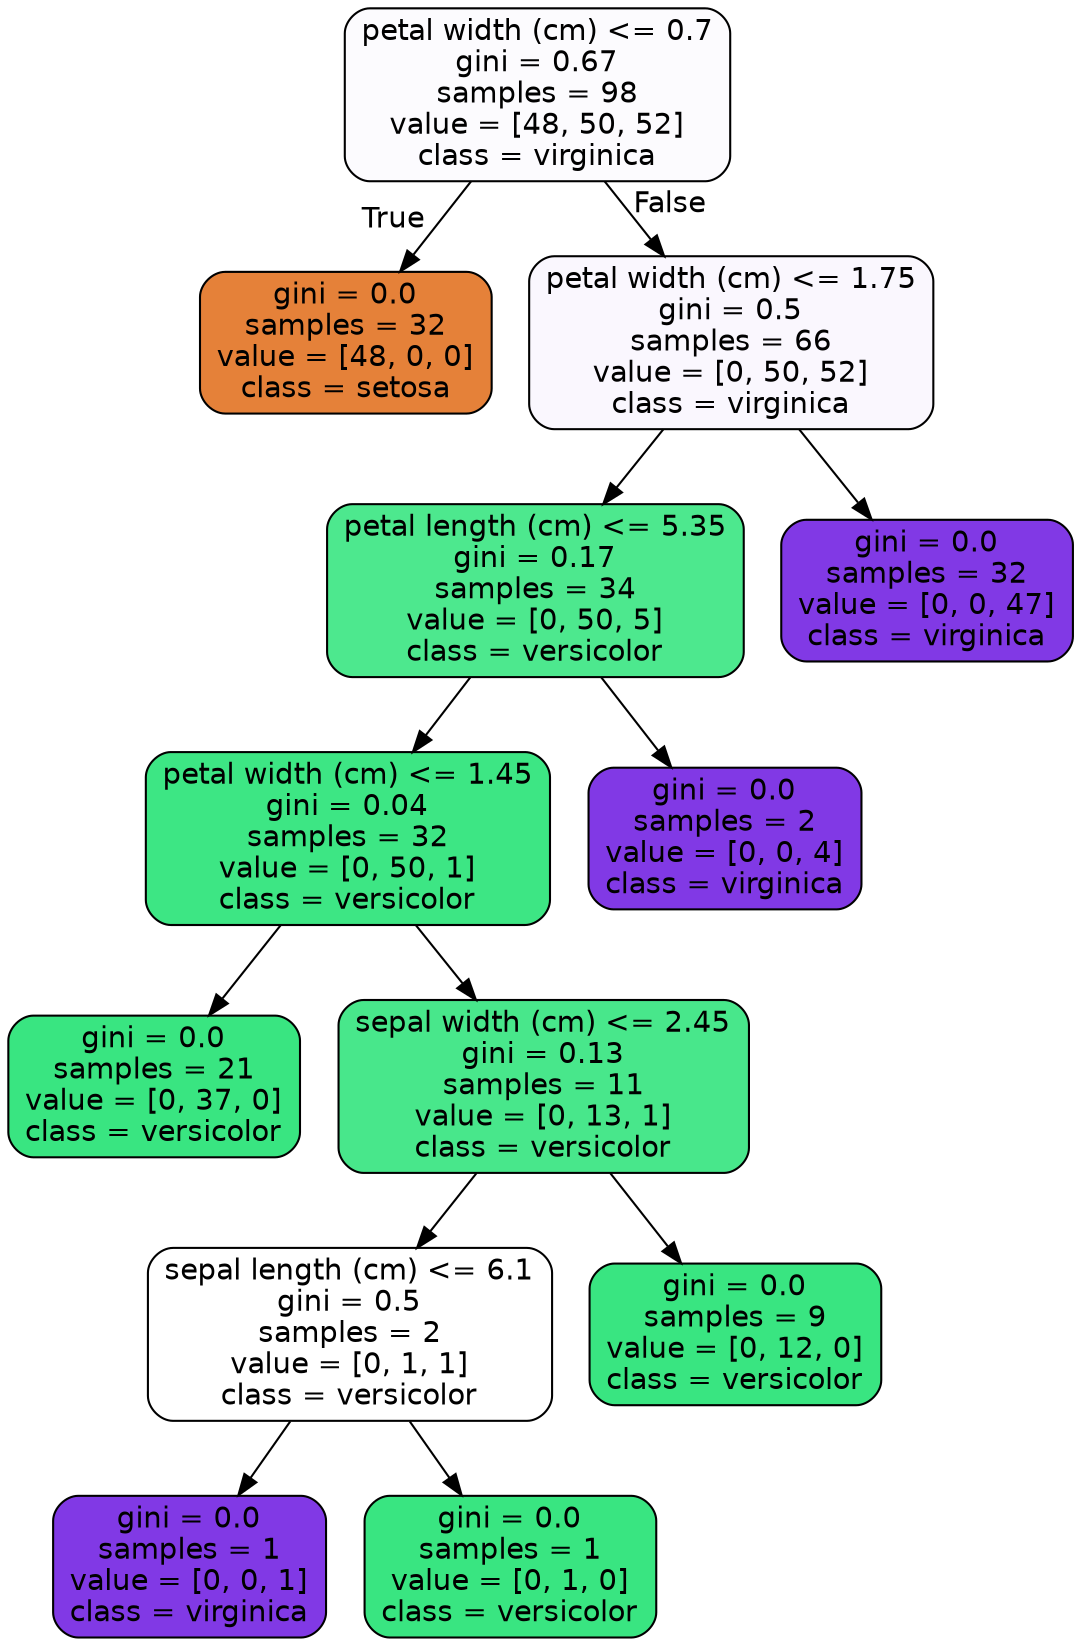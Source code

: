 digraph Tree {
node [shape=box, style="filled, rounded", color="black", fontname=helvetica] ;
edge [fontname=helvetica] ;
0 [label="petal width (cm) <= 0.7\ngini = 0.67\nsamples = 98\nvalue = [48, 50, 52]\nclass = virginica", fillcolor="#fcfbfe"] ;
1 [label="gini = 0.0\nsamples = 32\nvalue = [48, 0, 0]\nclass = setosa", fillcolor="#e58139"] ;
0 -> 1 [labeldistance=2.5, labelangle=45, headlabel="True"] ;
2 [label="petal width (cm) <= 1.75\ngini = 0.5\nsamples = 66\nvalue = [0, 50, 52]\nclass = virginica", fillcolor="#faf7fe"] ;
0 -> 2 [labeldistance=2.5, labelangle=-45, headlabel="False"] ;
3 [label="petal length (cm) <= 5.35\ngini = 0.17\nsamples = 34\nvalue = [0, 50, 5]\nclass = versicolor", fillcolor="#4de88e"] ;
2 -> 3 ;
4 [label="petal width (cm) <= 1.45\ngini = 0.04\nsamples = 32\nvalue = [0, 50, 1]\nclass = versicolor", fillcolor="#3de684"] ;
3 -> 4 ;
5 [label="gini = 0.0\nsamples = 21\nvalue = [0, 37, 0]\nclass = versicolor", fillcolor="#39e581"] ;
4 -> 5 ;
6 [label="sepal width (cm) <= 2.45\ngini = 0.13\nsamples = 11\nvalue = [0, 13, 1]\nclass = versicolor", fillcolor="#48e78b"] ;
4 -> 6 ;
7 [label="sepal length (cm) <= 6.1\ngini = 0.5\nsamples = 2\nvalue = [0, 1, 1]\nclass = versicolor", fillcolor="#ffffff"] ;
6 -> 7 ;
8 [label="gini = 0.0\nsamples = 1\nvalue = [0, 0, 1]\nclass = virginica", fillcolor="#8139e5"] ;
7 -> 8 ;
9 [label="gini = 0.0\nsamples = 1\nvalue = [0, 1, 0]\nclass = versicolor", fillcolor="#39e581"] ;
7 -> 9 ;
10 [label="gini = 0.0\nsamples = 9\nvalue = [0, 12, 0]\nclass = versicolor", fillcolor="#39e581"] ;
6 -> 10 ;
11 [label="gini = 0.0\nsamples = 2\nvalue = [0, 0, 4]\nclass = virginica", fillcolor="#8139e5"] ;
3 -> 11 ;
12 [label="gini = 0.0\nsamples = 32\nvalue = [0, 0, 47]\nclass = virginica", fillcolor="#8139e5"] ;
2 -> 12 ;
}